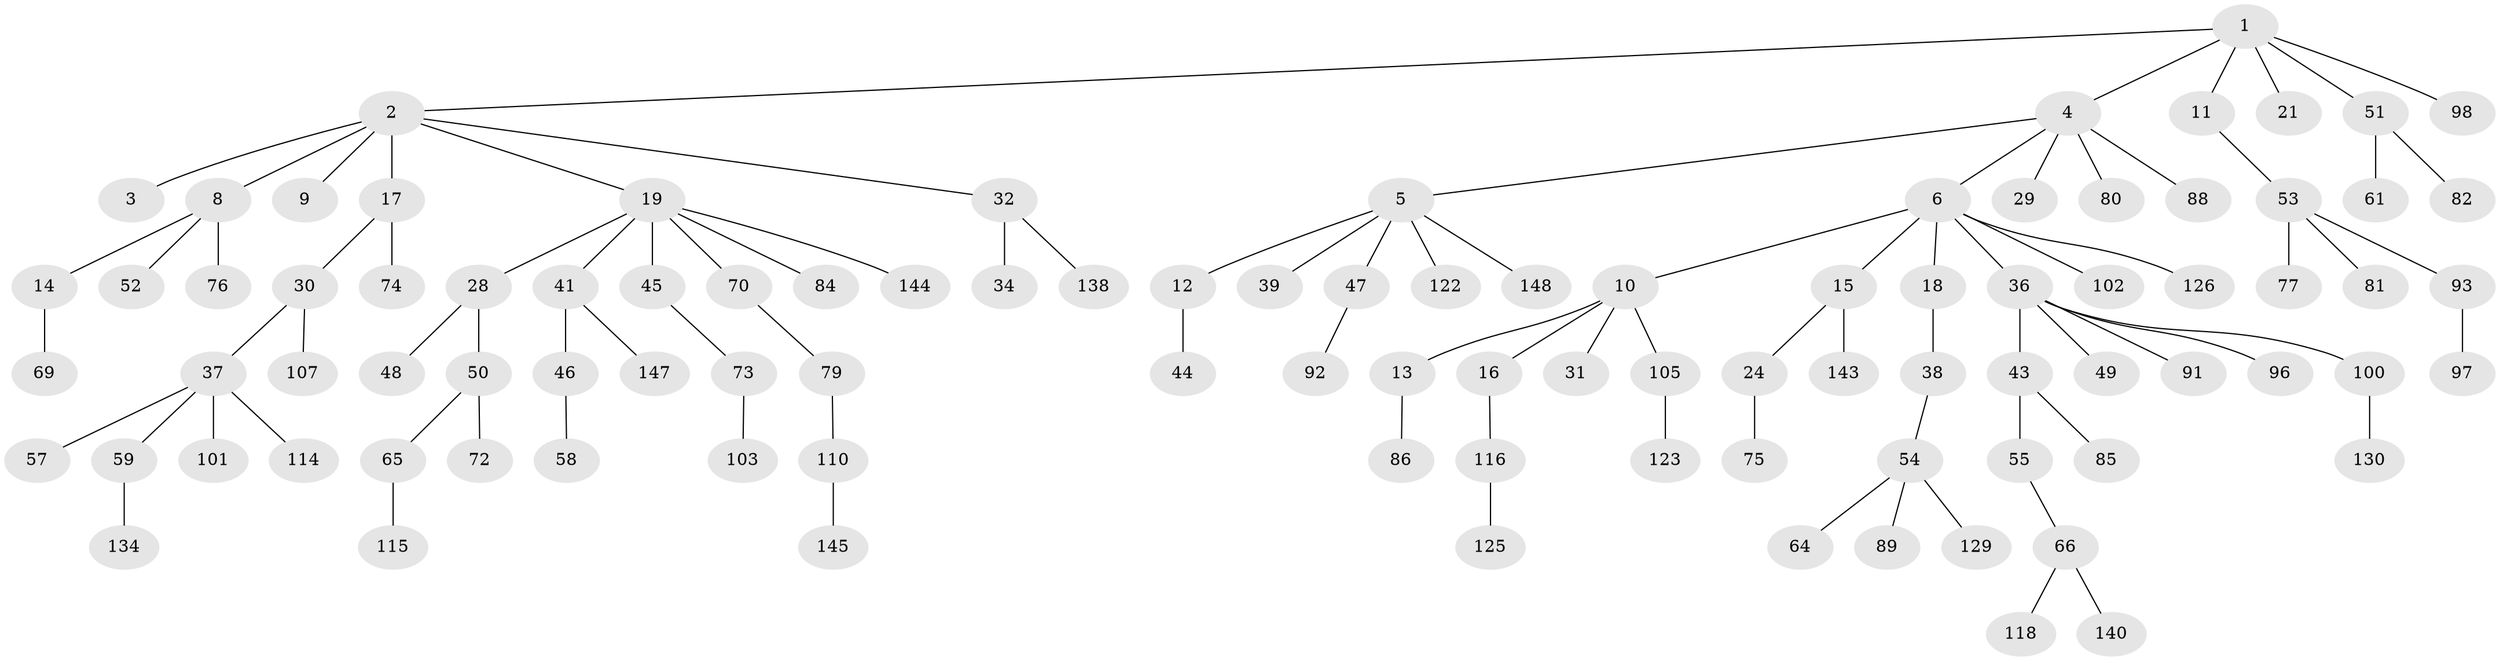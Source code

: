 // Generated by graph-tools (version 1.1) at 2025/24/03/03/25 07:24:08]
// undirected, 99 vertices, 98 edges
graph export_dot {
graph [start="1"]
  node [color=gray90,style=filled];
  1 [super="+7"];
  2 [super="+27"];
  3 [super="+83"];
  4 [super="+22"];
  5 [super="+25"];
  6 [super="+90"];
  8 [super="+20"];
  9;
  10 [super="+42"];
  11;
  12;
  13 [super="+106"];
  14 [super="+95"];
  15 [super="+133"];
  16 [super="+26"];
  17;
  18;
  19 [super="+23"];
  21;
  24;
  28 [super="+35"];
  29;
  30 [super="+62"];
  31;
  32 [super="+33"];
  34 [super="+127"];
  36 [super="+67"];
  37 [super="+40"];
  38 [super="+78"];
  39;
  41 [super="+142"];
  43;
  44 [super="+120"];
  45 [super="+71"];
  46;
  47 [super="+112"];
  48;
  49 [super="+99"];
  50;
  51 [super="+68"];
  52 [super="+137"];
  53 [super="+60"];
  54 [super="+56"];
  55;
  57;
  58 [super="+128"];
  59 [super="+63"];
  61;
  64 [super="+108"];
  65 [super="+132"];
  66;
  69 [super="+104"];
  70;
  72 [super="+94"];
  73 [super="+87"];
  74;
  75;
  76 [super="+124"];
  77 [super="+117"];
  79 [super="+119"];
  80 [super="+139"];
  81 [super="+111"];
  82;
  84 [super="+135"];
  85;
  86;
  88 [super="+146"];
  89;
  91 [super="+136"];
  92 [super="+109"];
  93;
  96;
  97;
  98;
  100;
  101 [super="+131"];
  102 [super="+113"];
  103;
  105;
  107;
  110;
  114;
  115;
  116 [super="+121"];
  118;
  122;
  123;
  125;
  126;
  129;
  130 [super="+141"];
  134;
  138;
  140;
  143;
  144;
  145;
  147;
  148;
  1 -- 2;
  1 -- 4;
  1 -- 98;
  1 -- 11;
  1 -- 51;
  1 -- 21;
  2 -- 3;
  2 -- 8;
  2 -- 9;
  2 -- 17;
  2 -- 19;
  2 -- 32;
  4 -- 5;
  4 -- 6;
  4 -- 29;
  4 -- 88;
  4 -- 80;
  5 -- 12;
  5 -- 47;
  5 -- 148;
  5 -- 122;
  5 -- 39;
  6 -- 10;
  6 -- 15;
  6 -- 18;
  6 -- 36;
  6 -- 126;
  6 -- 102;
  8 -- 14;
  8 -- 76;
  8 -- 52;
  10 -- 13;
  10 -- 16;
  10 -- 31;
  10 -- 105;
  11 -- 53;
  12 -- 44;
  13 -- 86;
  14 -- 69;
  15 -- 24;
  15 -- 143;
  16 -- 116;
  17 -- 30;
  17 -- 74;
  18 -- 38;
  19 -- 28;
  19 -- 45;
  19 -- 70;
  19 -- 84;
  19 -- 144;
  19 -- 41;
  24 -- 75;
  28 -- 50;
  28 -- 48;
  30 -- 37;
  30 -- 107;
  32 -- 34;
  32 -- 138;
  36 -- 43;
  36 -- 49;
  36 -- 91;
  36 -- 96;
  36 -- 100;
  37 -- 57;
  37 -- 101;
  37 -- 114;
  37 -- 59;
  38 -- 54;
  41 -- 46;
  41 -- 147;
  43 -- 55;
  43 -- 85;
  45 -- 73;
  46 -- 58;
  47 -- 92;
  50 -- 65;
  50 -- 72;
  51 -- 61;
  51 -- 82;
  53 -- 77;
  53 -- 93;
  53 -- 81;
  54 -- 64;
  54 -- 89;
  54 -- 129;
  55 -- 66;
  59 -- 134;
  65 -- 115;
  66 -- 118;
  66 -- 140;
  70 -- 79;
  73 -- 103;
  79 -- 110;
  93 -- 97;
  100 -- 130;
  105 -- 123;
  110 -- 145;
  116 -- 125;
}
